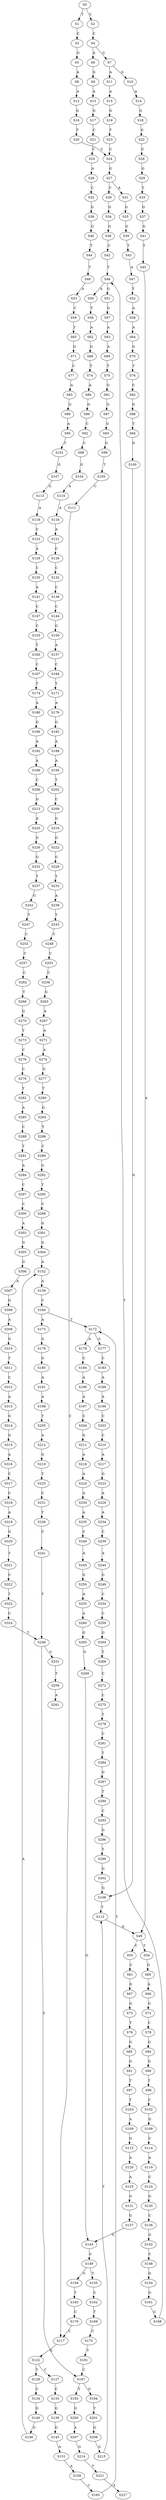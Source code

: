 strict digraph  {
	S0 -> S1 [ label = T ];
	S0 -> S2 [ label = C ];
	S1 -> S3 [ label = C ];
	S2 -> S4 [ label = C ];
	S3 -> S5 [ label = G ];
	S4 -> S6 [ label = A ];
	S4 -> S7 [ label = G ];
	S5 -> S8 [ label = A ];
	S6 -> S9 [ label = G ];
	S7 -> S10 [ label = G ];
	S7 -> S11 [ label = A ];
	S8 -> S12 [ label = A ];
	S9 -> S13 [ label = A ];
	S10 -> S14 [ label = A ];
	S11 -> S15 [ label = A ];
	S12 -> S16 [ label = G ];
	S13 -> S17 [ label = G ];
	S14 -> S18 [ label = G ];
	S15 -> S19 [ label = G ];
	S16 -> S20 [ label = T ];
	S17 -> S21 [ label = C ];
	S18 -> S22 [ label = G ];
	S19 -> S23 [ label = T ];
	S20 -> S24 [ label = C ];
	S21 -> S25 [ label = C ];
	S22 -> S26 [ label = C ];
	S23 -> S24 [ label = C ];
	S24 -> S27 [ label = G ];
	S25 -> S28 [ label = A ];
	S26 -> S29 [ label = G ];
	S27 -> S30 [ label = C ];
	S27 -> S31 [ label = A ];
	S28 -> S32 [ label = C ];
	S29 -> S33 [ label = T ];
	S30 -> S34 [ label = G ];
	S31 -> S35 [ label = G ];
	S32 -> S36 [ label = G ];
	S33 -> S37 [ label = G ];
	S34 -> S38 [ label = G ];
	S35 -> S39 [ label = G ];
	S36 -> S40 [ label = G ];
	S37 -> S41 [ label = G ];
	S38 -> S42 [ label = C ];
	S39 -> S43 [ label = T ];
	S40 -> S44 [ label = T ];
	S41 -> S45 [ label = T ];
	S42 -> S46 [ label = T ];
	S43 -> S47 [ label = A ];
	S44 -> S48 [ label = T ];
	S45 -> S49 [ label = A ];
	S46 -> S50 [ label = A ];
	S46 -> S51 [ label = G ];
	S47 -> S52 [ label = T ];
	S48 -> S53 [ label = A ];
	S49 -> S54 [ label = T ];
	S49 -> S55 [ label = C ];
	S50 -> S56 [ label = T ];
	S51 -> S57 [ label = G ];
	S52 -> S58 [ label = A ];
	S53 -> S59 [ label = C ];
	S54 -> S60 [ label = G ];
	S55 -> S61 [ label = C ];
	S56 -> S62 [ label = A ];
	S57 -> S63 [ label = A ];
	S58 -> S64 [ label = A ];
	S59 -> S65 [ label = T ];
	S60 -> S66 [ label = A ];
	S61 -> S67 [ label = G ];
	S62 -> S68 [ label = G ];
	S63 -> S69 [ label = A ];
	S64 -> S70 [ label = G ];
	S65 -> S71 [ label = G ];
	S66 -> S72 [ label = G ];
	S67 -> S73 [ label = G ];
	S68 -> S74 [ label = T ];
	S69 -> S75 [ label = T ];
	S70 -> S76 [ label = T ];
	S71 -> S77 [ label = C ];
	S72 -> S78 [ label = C ];
	S73 -> S79 [ label = T ];
	S74 -> S80 [ label = A ];
	S75 -> S81 [ label = G ];
	S76 -> S82 [ label = C ];
	S77 -> S83 [ label = A ];
	S78 -> S84 [ label = G ];
	S79 -> S85 [ label = G ];
	S80 -> S86 [ label = G ];
	S81 -> S87 [ label = G ];
	S82 -> S88 [ label = G ];
	S83 -> S89 [ label = G ];
	S84 -> S90 [ label = G ];
	S85 -> S91 [ label = G ];
	S86 -> S92 [ label = C ];
	S87 -> S93 [ label = G ];
	S88 -> S94 [ label = T ];
	S89 -> S95 [ label = A ];
	S90 -> S96 [ label = T ];
	S91 -> S97 [ label = T ];
	S92 -> S98 [ label = C ];
	S93 -> S99 [ label = G ];
	S94 -> S100 [ label = G ];
	S95 -> S101 [ label = C ];
	S96 -> S102 [ label = C ];
	S97 -> S103 [ label = T ];
	S98 -> S104 [ label = G ];
	S99 -> S105 [ label = T ];
	S100 -> S106 [ label = G ];
	S101 -> S107 [ label = G ];
	S102 -> S108 [ label = G ];
	S103 -> S109 [ label = A ];
	S104 -> S110 [ label = A ];
	S105 -> S111 [ label = C ];
	S106 -> S112 [ label = T ];
	S107 -> S113 [ label = G ];
	S108 -> S114 [ label = C ];
	S109 -> S115 [ label = G ];
	S110 -> S116 [ label = A ];
	S111 -> S117 [ label = C ];
	S112 -> S49 [ label = A ];
	S113 -> S118 [ label = A ];
	S114 -> S119 [ label = A ];
	S115 -> S120 [ label = A ];
	S116 -> S121 [ label = A ];
	S117 -> S122 [ label = G ];
	S118 -> S123 [ label = C ];
	S119 -> S124 [ label = C ];
	S120 -> S125 [ label = A ];
	S121 -> S126 [ label = C ];
	S122 -> S127 [ label = C ];
	S122 -> S128 [ label = T ];
	S123 -> S129 [ label = A ];
	S124 -> S130 [ label = G ];
	S125 -> S131 [ label = G ];
	S126 -> S132 [ label = C ];
	S127 -> S133 [ label = C ];
	S128 -> S134 [ label = C ];
	S129 -> S135 [ label = C ];
	S130 -> S136 [ label = C ];
	S131 -> S137 [ label = G ];
	S132 -> S138 [ label = C ];
	S133 -> S139 [ label = G ];
	S134 -> S140 [ label = G ];
	S135 -> S141 [ label = A ];
	S136 -> S142 [ label = G ];
	S137 -> S143 [ label = G ];
	S138 -> S144 [ label = C ];
	S139 -> S145 [ label = G ];
	S140 -> S146 [ label = G ];
	S141 -> S147 [ label = C ];
	S142 -> S148 [ label = C ];
	S143 -> S149 [ label = G ];
	S144 -> S150 [ label = G ];
	S145 -> S151 [ label = A ];
	S146 -> S152 [ label = A ];
	S147 -> S153 [ label = C ];
	S148 -> S154 [ label = G ];
	S149 -> S155 [ label = T ];
	S149 -> S156 [ label = G ];
	S150 -> S157 [ label = A ];
	S151 -> S158 [ label = A ];
	S152 -> S159 [ label = A ];
	S153 -> S160 [ label = T ];
	S154 -> S161 [ label = G ];
	S155 -> S162 [ label = C ];
	S156 -> S163 [ label = T ];
	S157 -> S164 [ label = C ];
	S158 -> S165 [ label = C ];
	S159 -> S166 [ label = C ];
	S160 -> S167 [ label = C ];
	S161 -> S168 [ label = C ];
	S162 -> S169 [ label = T ];
	S163 -> S170 [ label = C ];
	S164 -> S171 [ label = T ];
	S165 -> S172 [ label = T ];
	S166 -> S173 [ label = A ];
	S166 -> S172 [ label = T ];
	S167 -> S174 [ label = T ];
	S168 -> S46 [ label = T ];
	S169 -> S175 [ label = C ];
	S170 -> S117 [ label = C ];
	S171 -> S176 [ label = A ];
	S172 -> S177 [ label = G ];
	S172 -> S178 [ label = A ];
	S173 -> S179 [ label = G ];
	S174 -> S180 [ label = A ];
	S175 -> S181 [ label = T ];
	S176 -> S182 [ label = G ];
	S177 -> S183 [ label = C ];
	S178 -> S184 [ label = C ];
	S179 -> S185 [ label = G ];
	S180 -> S186 [ label = G ];
	S181 -> S187 [ label = C ];
	S182 -> S188 [ label = A ];
	S183 -> S189 [ label = A ];
	S184 -> S190 [ label = A ];
	S185 -> S191 [ label = A ];
	S186 -> S192 [ label = A ];
	S187 -> S193 [ label = T ];
	S187 -> S194 [ label = G ];
	S188 -> S195 [ label = A ];
	S189 -> S196 [ label = A ];
	S190 -> S197 [ label = A ];
	S191 -> S198 [ label = A ];
	S192 -> S199 [ label = A ];
	S193 -> S200 [ label = G ];
	S194 -> S201 [ label = T ];
	S195 -> S202 [ label = T ];
	S196 -> S203 [ label = C ];
	S197 -> S204 [ label = C ];
	S198 -> S205 [ label = T ];
	S199 -> S206 [ label = C ];
	S200 -> S207 [ label = A ];
	S201 -> S208 [ label = G ];
	S202 -> S209 [ label = C ];
	S203 -> S210 [ label = C ];
	S204 -> S211 [ label = G ];
	S205 -> S212 [ label = A ];
	S206 -> S213 [ label = G ];
	S207 -> S214 [ label = G ];
	S208 -> S215 [ label = G ];
	S209 -> S216 [ label = G ];
	S210 -> S217 [ label = A ];
	S211 -> S218 [ label = A ];
	S212 -> S219 [ label = G ];
	S213 -> S220 [ label = A ];
	S214 -> S221 [ label = T ];
	S215 -> S112 [ label = T ];
	S216 -> S222 [ label = G ];
	S217 -> S223 [ label = G ];
	S218 -> S224 [ label = A ];
	S219 -> S225 [ label = T ];
	S220 -> S226 [ label = G ];
	S221 -> S227 [ label = A ];
	S222 -> S228 [ label = G ];
	S223 -> S229 [ label = A ];
	S224 -> S230 [ label = A ];
	S225 -> S231 [ label = C ];
	S226 -> S232 [ label = G ];
	S228 -> S233 [ label = T ];
	S229 -> S234 [ label = A ];
	S230 -> S235 [ label = A ];
	S231 -> S236 [ label = T ];
	S232 -> S237 [ label = T ];
	S233 -> S238 [ label = A ];
	S234 -> S239 [ label = C ];
	S235 -> S240 [ label = C ];
	S236 -> S241 [ label = C ];
	S237 -> S242 [ label = G ];
	S238 -> S243 [ label = T ];
	S239 -> S244 [ label = A ];
	S240 -> S245 [ label = A ];
	S241 -> S246 [ label = T ];
	S242 -> S247 [ label = T ];
	S243 -> S248 [ label = C ];
	S244 -> S249 [ label = G ];
	S245 -> S250 [ label = G ];
	S246 -> S187 [ label = C ];
	S246 -> S251 [ label = G ];
	S247 -> S252 [ label = C ];
	S248 -> S253 [ label = C ];
	S249 -> S254 [ label = C ];
	S250 -> S255 [ label = A ];
	S251 -> S256 [ label = T ];
	S252 -> S257 [ label = C ];
	S253 -> S258 [ label = C ];
	S254 -> S259 [ label = C ];
	S255 -> S260 [ label = A ];
	S256 -> S261 [ label = A ];
	S257 -> S262 [ label = C ];
	S258 -> S263 [ label = G ];
	S259 -> S264 [ label = G ];
	S260 -> S265 [ label = G ];
	S262 -> S266 [ label = T ];
	S263 -> S267 [ label = A ];
	S264 -> S268 [ label = T ];
	S265 -> S269 [ label = G ];
	S266 -> S270 [ label = G ];
	S267 -> S271 [ label = A ];
	S268 -> S272 [ label = C ];
	S269 -> S143 [ label = G ];
	S270 -> S273 [ label = T ];
	S271 -> S274 [ label = A ];
	S272 -> S275 [ label = C ];
	S273 -> S276 [ label = C ];
	S274 -> S277 [ label = G ];
	S275 -> S278 [ label = T ];
	S276 -> S279 [ label = C ];
	S277 -> S280 [ label = T ];
	S278 -> S281 [ label = C ];
	S279 -> S282 [ label = T ];
	S280 -> S283 [ label = G ];
	S281 -> S284 [ label = T ];
	S282 -> S285 [ label = A ];
	S283 -> S286 [ label = T ];
	S284 -> S287 [ label = G ];
	S285 -> S288 [ label = C ];
	S286 -> S289 [ label = C ];
	S287 -> S290 [ label = T ];
	S288 -> S291 [ label = T ];
	S289 -> S292 [ label = G ];
	S290 -> S293 [ label = C ];
	S291 -> S294 [ label = A ];
	S292 -> S295 [ label = T ];
	S293 -> S296 [ label = G ];
	S294 -> S297 [ label = C ];
	S295 -> S298 [ label = C ];
	S296 -> S299 [ label = T ];
	S297 -> S300 [ label = C ];
	S298 -> S301 [ label = G ];
	S299 -> S302 [ label = G ];
	S300 -> S303 [ label = A ];
	S301 -> S304 [ label = G ];
	S302 -> S106 [ label = G ];
	S303 -> S305 [ label = G ];
	S304 -> S152 [ label = A ];
	S305 -> S306 [ label = G ];
	S306 -> S307 [ label = A ];
	S307 -> S308 [ label = G ];
	S308 -> S309 [ label = A ];
	S309 -> S310 [ label = G ];
	S310 -> S311 [ label = T ];
	S311 -> S312 [ label = C ];
	S312 -> S313 [ label = A ];
	S313 -> S314 [ label = G ];
	S314 -> S315 [ label = G ];
	S315 -> S316 [ label = A ];
	S316 -> S317 [ label = C ];
	S317 -> S318 [ label = C ];
	S318 -> S319 [ label = A ];
	S319 -> S320 [ label = G ];
	S320 -> S321 [ label = T ];
	S321 -> S322 [ label = C ];
	S322 -> S323 [ label = T ];
	S323 -> S324 [ label = C ];
	S324 -> S246 [ label = T ];
}

